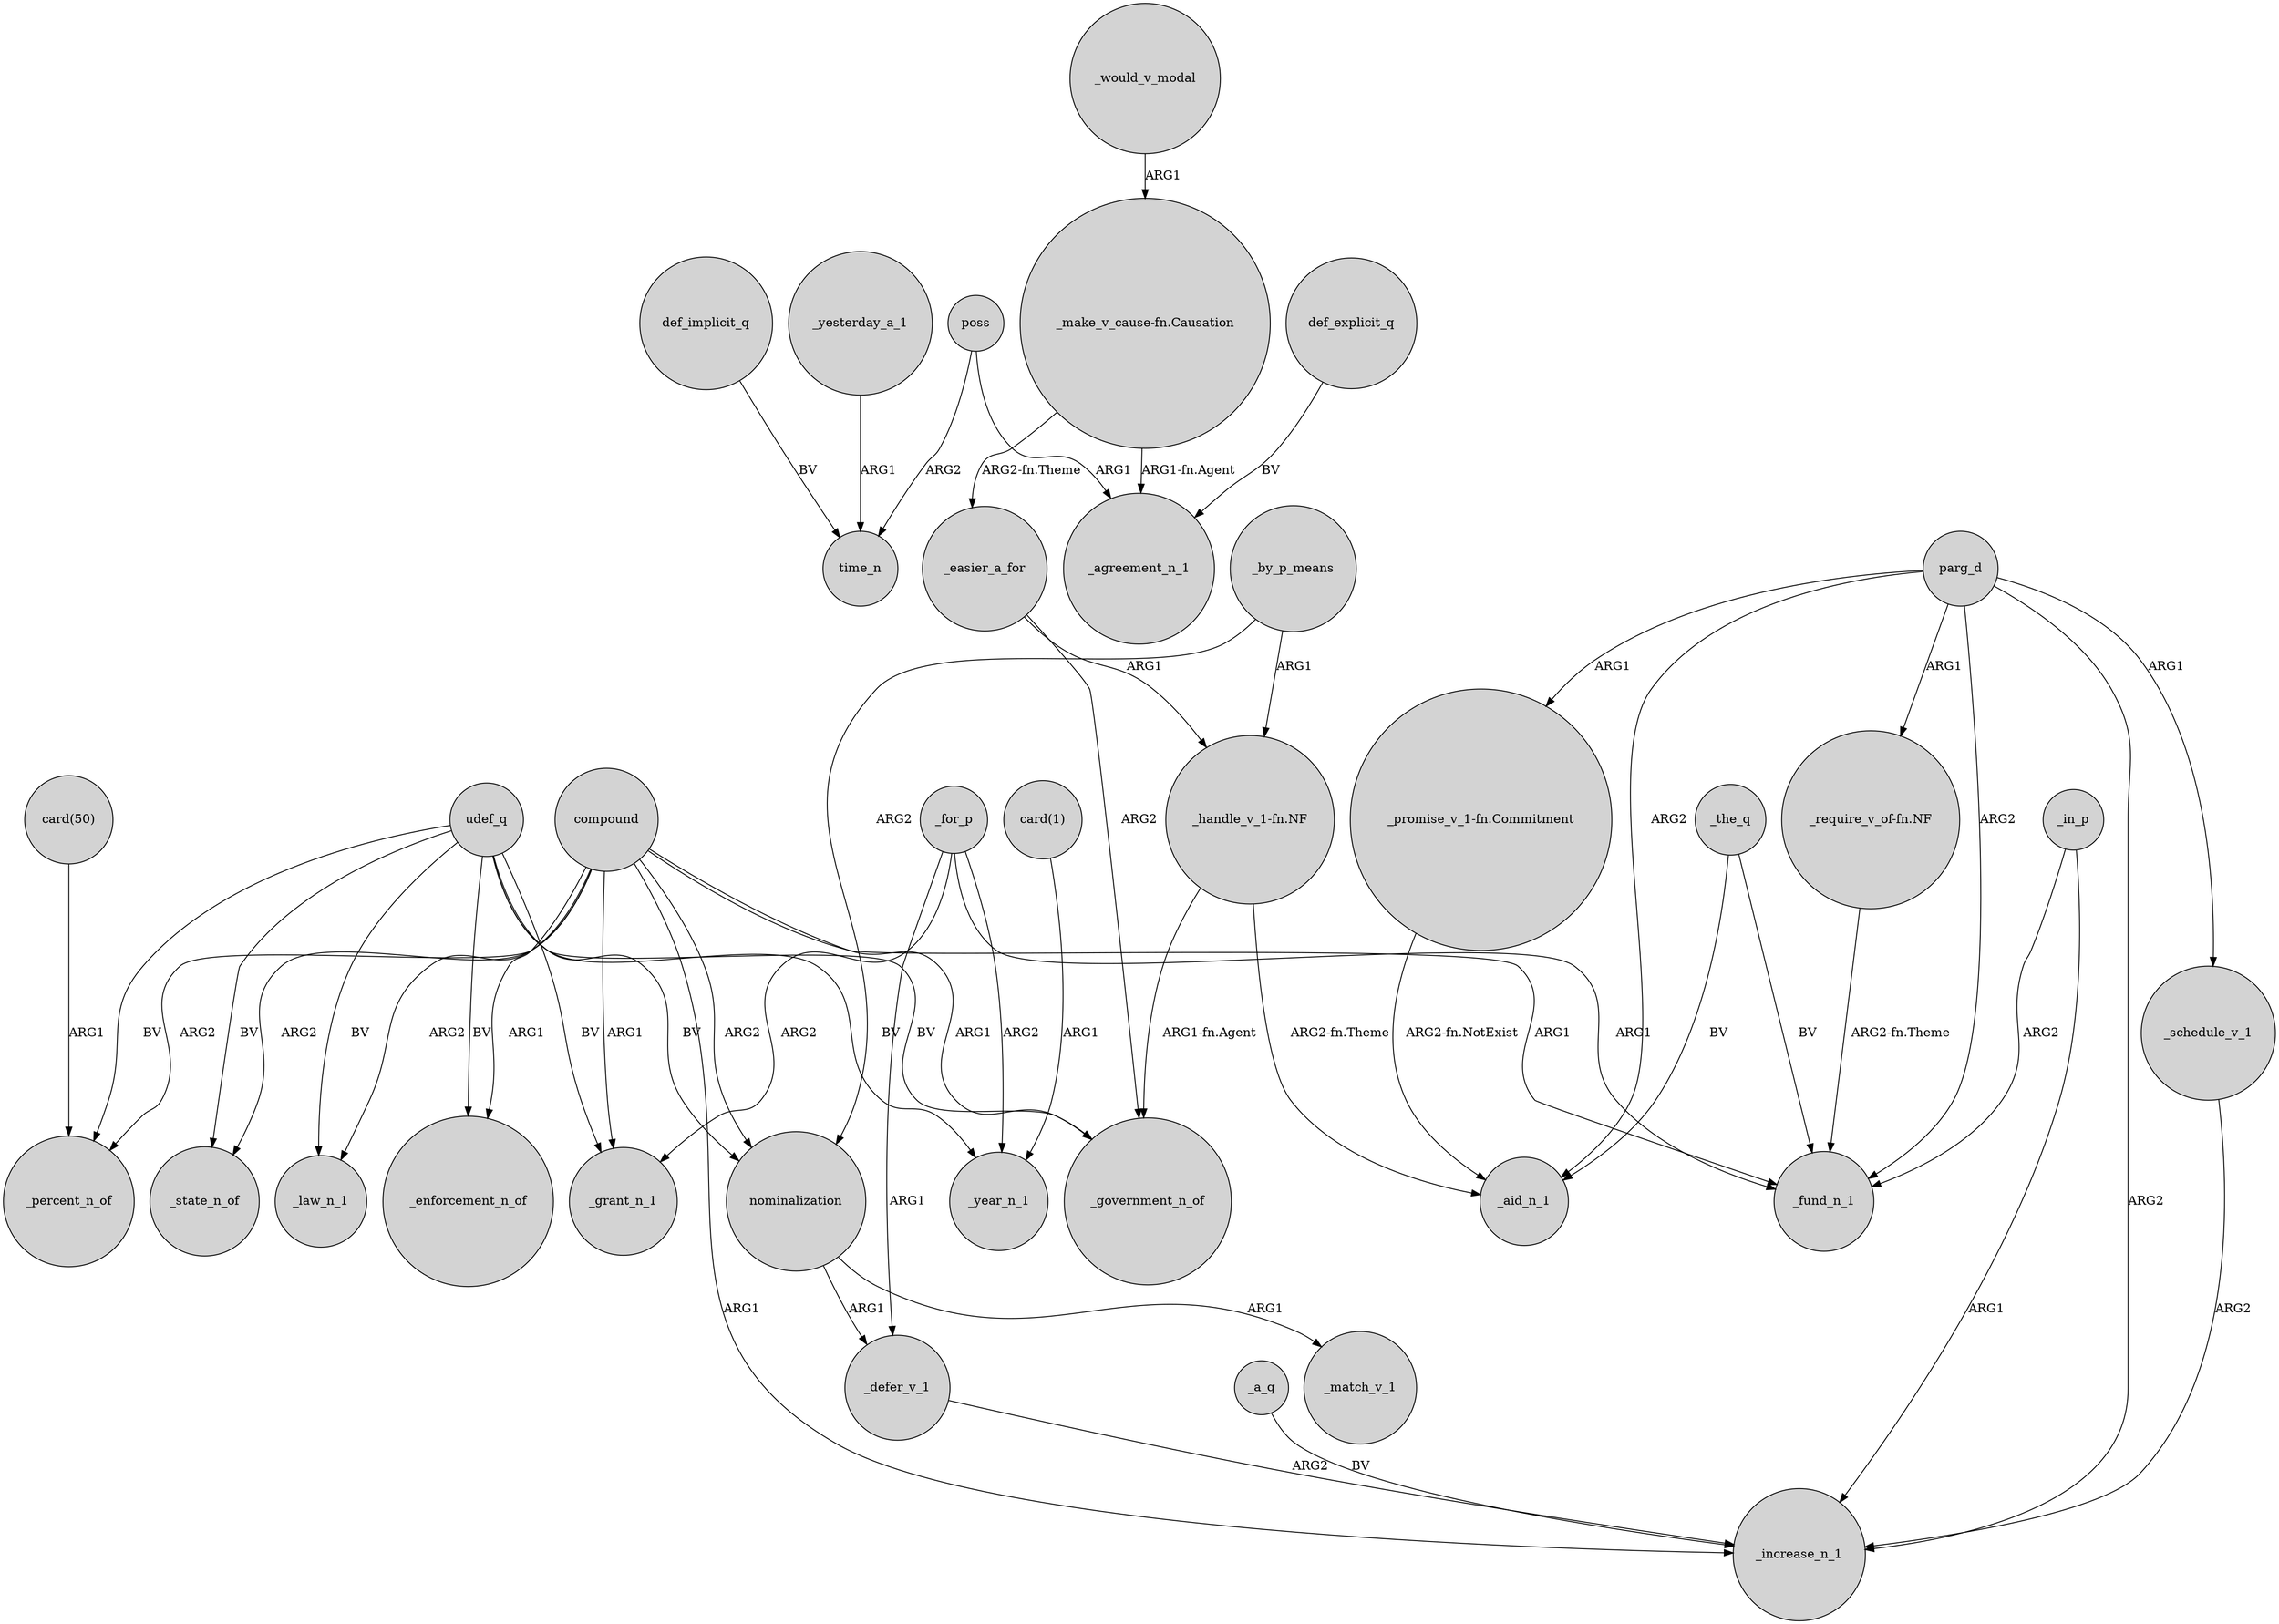 digraph {
	node [shape=circle style=filled]
	_yesterday_a_1 -> time_n [label=ARG1]
	_for_p -> _fund_n_1 [label=ARG1]
	_a_q -> _increase_n_1 [label=BV]
	_by_p_means -> nominalization [label=ARG2]
	udef_q -> _grant_n_1 [label=BV]
	_for_p -> _defer_v_1 [label=ARG1]
	_for_p -> _year_n_1 [label=ARG2]
	compound -> _government_n_of [label=ARG1]
	udef_q -> _government_n_of [label=BV]
	_for_p -> _grant_n_1 [label=ARG2]
	"_promise_v_1-fn.Commitment" -> _aid_n_1 [label="ARG2-fn.NotExist"]
	udef_q -> _state_n_of [label=BV]
	_easier_a_for -> _government_n_of [label=ARG2]
	"_make_v_cause-fn.Causation" -> _agreement_n_1 [label="ARG1-fn.Agent"]
	compound -> _state_n_of [label=ARG2]
	_defer_v_1 -> _increase_n_1 [label=ARG2]
	poss -> time_n [label=ARG2]
	compound -> nominalization [label=ARG2]
	udef_q -> _law_n_1 [label=BV]
	"_handle_v_1-fn.NF" -> _aid_n_1 [label="ARG2-fn.Theme"]
	parg_d -> _fund_n_1 [label=ARG2]
	compound -> _percent_n_of [label=ARG2]
	_easier_a_for -> "_handle_v_1-fn.NF" [label=ARG1]
	_the_q -> _fund_n_1 [label=BV]
	poss -> _agreement_n_1 [label=ARG1]
	compound -> _enforcement_n_of [label=ARG1]
	parg_d -> _aid_n_1 [label=ARG2]
	_in_p -> _fund_n_1 [label=ARG2]
	def_explicit_q -> _agreement_n_1 [label=BV]
	"card(50)" -> _percent_n_of [label=ARG1]
	nominalization -> _defer_v_1 [label=ARG1]
	_would_v_modal -> "_make_v_cause-fn.Causation" [label=ARG1]
	parg_d -> _increase_n_1 [label=ARG2]
	"_require_v_of-fn.NF" -> _fund_n_1 [label="ARG2-fn.Theme"]
	"_make_v_cause-fn.Causation" -> _easier_a_for [label="ARG2-fn.Theme"]
	udef_q -> nominalization [label=BV]
	parg_d -> "_require_v_of-fn.NF" [label=ARG1]
	udef_q -> _enforcement_n_of [label=BV]
	_schedule_v_1 -> _increase_n_1 [label=ARG2]
	"card(1)" -> _year_n_1 [label=ARG1]
	compound -> _grant_n_1 [label=ARG1]
	compound -> _law_n_1 [label=ARG2]
	udef_q -> _year_n_1 [label=BV]
	compound -> _increase_n_1 [label=ARG1]
	_by_p_means -> "_handle_v_1-fn.NF" [label=ARG1]
	udef_q -> _percent_n_of [label=BV]
	_the_q -> _aid_n_1 [label=BV]
	parg_d -> _schedule_v_1 [label=ARG1]
	nominalization -> _match_v_1 [label=ARG1]
	parg_d -> "_promise_v_1-fn.Commitment" [label=ARG1]
	_in_p -> _increase_n_1 [label=ARG1]
	"_handle_v_1-fn.NF" -> _government_n_of [label="ARG1-fn.Agent"]
	compound -> _fund_n_1 [label=ARG1]
	def_implicit_q -> time_n [label=BV]
}
